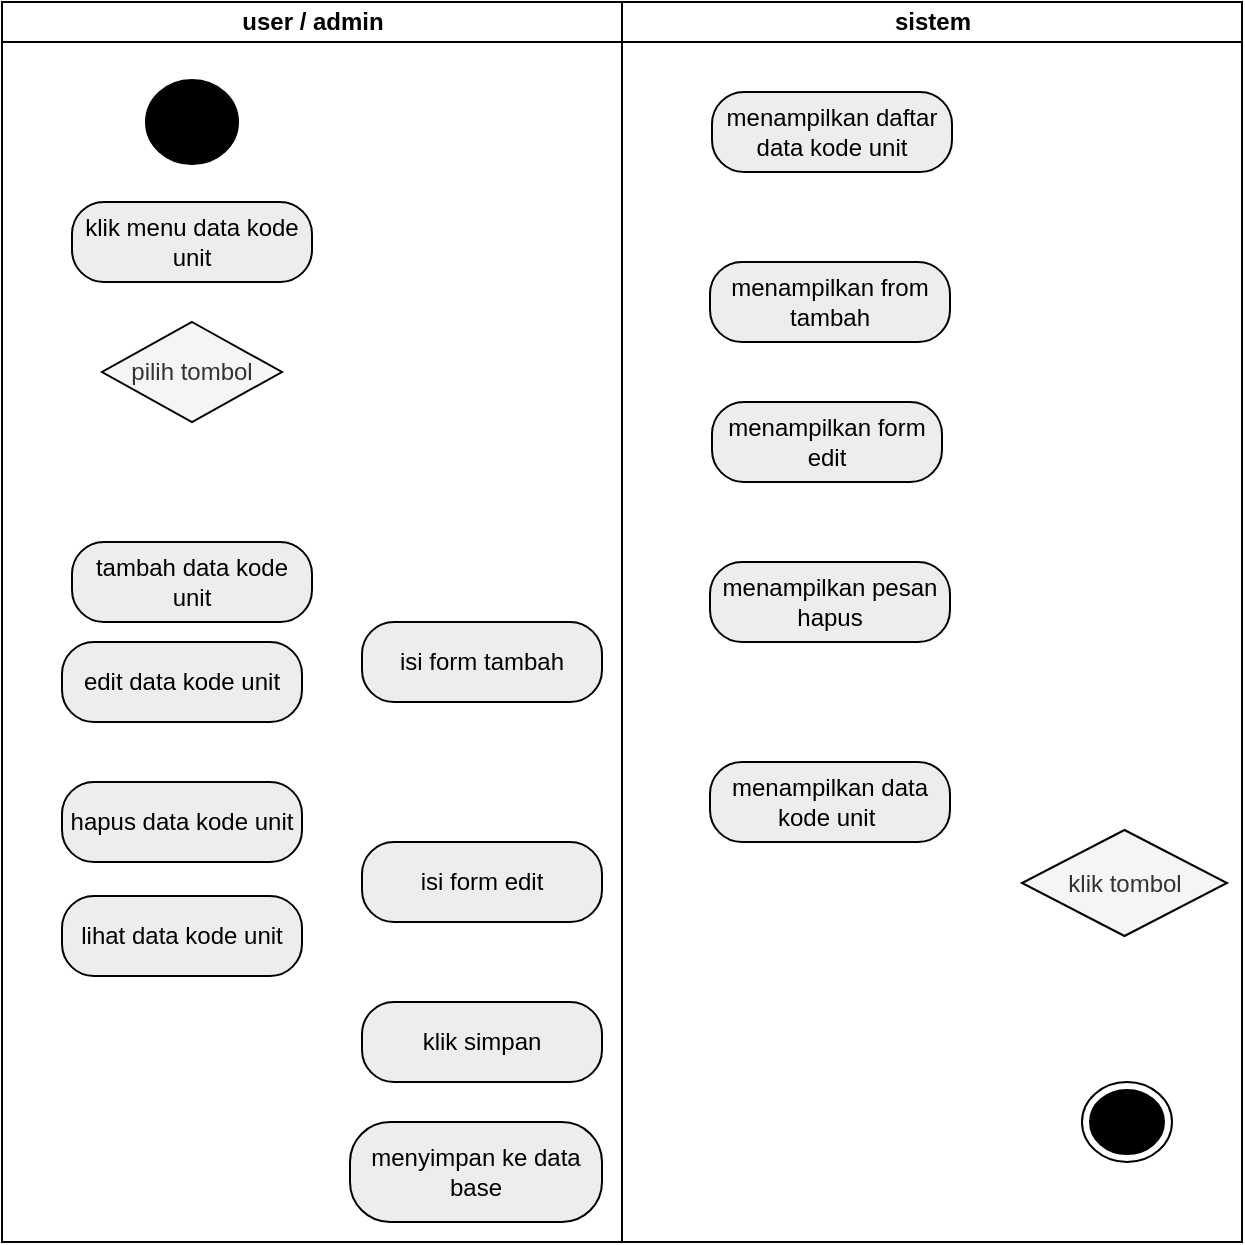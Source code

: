 <mxfile version="24.2.1" type="github">
  <diagram id="IdidUky-KIUyR3QSsNpe" name="Halaman-2">
    <mxGraphModel dx="1083" dy="2964" grid="1" gridSize="10" guides="1" tooltips="1" connect="1" arrows="1" fold="1" page="1" pageScale="1" pageWidth="827" pageHeight="1169" math="0" shadow="0">
      <root>
        <mxCell id="0" />
        <mxCell id="1" parent="0" />
        <mxCell id="Gs3XBOLRb-tRDfCd1acK-1" value="sistem" style="swimlane;startSize=20;html=1;" parent="1" vertex="1">
          <mxGeometry x="370" y="-2220" width="310" height="620" as="geometry" />
        </mxCell>
        <mxCell id="Gs3XBOLRb-tRDfCd1acK-2" value="menampilkan daftar data kode unit" style="rounded=1;whiteSpace=wrap;html=1;arcSize=40;fontColor=#000000;fillColor=#ededed;strokeColor=#000000;" parent="Gs3XBOLRb-tRDfCd1acK-1" vertex="1">
          <mxGeometry x="45" y="45" width="120" height="40" as="geometry" />
        </mxCell>
        <mxCell id="Gs3XBOLRb-tRDfCd1acK-4" value="menampilkan from tambah" style="rounded=1;whiteSpace=wrap;html=1;arcSize=40;fontColor=#000000;fillColor=#ededed;strokeColor=#000000;" parent="Gs3XBOLRb-tRDfCd1acK-1" vertex="1">
          <mxGeometry x="44" y="130" width="120" height="40" as="geometry" />
        </mxCell>
        <mxCell id="Gs3XBOLRb-tRDfCd1acK-6" value="menampilkan pesan hapus&lt;span style=&quot;color: rgba(0, 0, 0, 0); font-family: monospace; font-size: 0px; text-align: start; text-wrap: nowrap;&quot;&gt;%3CmxGraphModel%3E%3Croot%3E%3CmxCell%20id%3D%220%22%2F%3E%3CmxCell%20id%3D%221%22%20parent%3D%220%22%2F%3E%3CmxCell%20id%3D%222%22%20value%3D%22isi%20form%20edit%22%20style%3D%22rounded%3D1%3BwhiteSpace%3Dwrap%3Bhtml%3D1%3BarcSize%3D40%3BfontColor%3D%23000000%3BfillColor%3D%23ededed%3BstrokeColor%3D%23000000%3B%22%20vertex%3D%221%22%20parent%3D%221%22%3E%3CmxGeometry%20x%3D%22240%22%20y%3D%22-1800%22%20width%3D%22120%22%20height%3D%2240%22%20as%3D%22geometry%22%2F%3E%3C%2FmxCell%3E%3C%2Froot%3E%3C%2FmxGraphModel%3E&lt;/span&gt;" style="rounded=1;whiteSpace=wrap;html=1;arcSize=40;fontColor=#000000;fillColor=#ededed;strokeColor=#000000;" parent="Gs3XBOLRb-tRDfCd1acK-1" vertex="1">
          <mxGeometry x="44" y="280" width="120" height="40" as="geometry" />
        </mxCell>
        <mxCell id="Gs3XBOLRb-tRDfCd1acK-8" value="klik tombol" style="rhombus;whiteSpace=wrap;html=1;fillColor=#f5f5f5;fontColor=#333333;strokeColor=#000000;" parent="Gs3XBOLRb-tRDfCd1acK-1" vertex="1">
          <mxGeometry x="200" y="414" width="102.5" height="53" as="geometry" />
        </mxCell>
        <mxCell id="Gs3XBOLRb-tRDfCd1acK-9" value="" style="ellipse;html=1;shape=endState;fillColor=#000000;strokeColor=#000000;" parent="Gs3XBOLRb-tRDfCd1acK-1" vertex="1">
          <mxGeometry x="230" y="540" width="45" height="40" as="geometry" />
        </mxCell>
        <mxCell id="zH55t5bICsKzoF4n63Ts-15" value="menampilkan form edit" style="rounded=1;whiteSpace=wrap;html=1;arcSize=40;fontColor=#000000;fillColor=#ededed;strokeColor=#000000;" parent="Gs3XBOLRb-tRDfCd1acK-1" vertex="1">
          <mxGeometry x="45" y="200" width="115" height="40" as="geometry" />
        </mxCell>
        <mxCell id="mECVF2H7ZgFdXUrgGUOv-4" value="menampilkan data kode unit&amp;nbsp;&lt;span style=&quot;color: rgba(0, 0, 0, 0); font-family: monospace; font-size: 0px; text-align: start; text-wrap: nowrap;&quot;&gt;%3CmxGraphModel%3E%3Croot%3E%3CmxCell%20id%3D%220%22%2F%3E%3CmxCell%20id%3D%221%22%20parent%3D%220%22%2F%3E%3CmxCell%20id%3D%222%22%20value%3D%22isi%20form%20edit%22%20style%3D%22rounded%3D1%3BwhiteSpace%3Dwrap%3Bhtml%3D1%3BarcSize%3D40%3BfontColor%3D%23000000%3BfillColor%3D%23ededed%3BstrokeColor%3D%23000000%3B%22%20vertex%3D%221%22%20parent%3D%221%22%3E%3CmxGeometry%20x%3D%22240%22%20y%3D%22-1800%22%20width%3D%22120%22%20height%3D%2240%22%20as%3D%22geometry%22%2F%3E%3C%2FmxCell%3E%3C%2Froot%3E%3C%2FmxGraphModel%3E&lt;/span&gt;" style="rounded=1;whiteSpace=wrap;html=1;arcSize=40;fontColor=#000000;fillColor=#ededed;strokeColor=#000000;" vertex="1" parent="Gs3XBOLRb-tRDfCd1acK-1">
          <mxGeometry x="44" y="380" width="120" height="40" as="geometry" />
        </mxCell>
        <mxCell id="zH55t5bICsKzoF4n63Ts-1" value="user / admin" style="swimlane;startSize=20;html=1;" parent="1" vertex="1">
          <mxGeometry x="60" y="-2220" width="310" height="620" as="geometry" />
        </mxCell>
        <mxCell id="zH55t5bICsKzoF4n63Ts-3" value="" style="ellipse;html=1;shape=startState;fillColor=#000000;strokeColor=#000000;" parent="zH55t5bICsKzoF4n63Ts-1" vertex="1">
          <mxGeometry x="68" y="35" width="54" height="50" as="geometry" />
        </mxCell>
        <mxCell id="zH55t5bICsKzoF4n63Ts-5" value="klik menu data kode unit" style="rounded=1;whiteSpace=wrap;html=1;arcSize=40;fontColor=#000000;fillColor=#ededed;strokeColor=#000000;" parent="zH55t5bICsKzoF4n63Ts-1" vertex="1">
          <mxGeometry x="35" y="100" width="120" height="40" as="geometry" />
        </mxCell>
        <mxCell id="zH55t5bICsKzoF4n63Ts-6" value="isi form tambah" style="rounded=1;whiteSpace=wrap;html=1;arcSize=40;fontColor=#000000;fillColor=#ededed;strokeColor=#000000;" parent="zH55t5bICsKzoF4n63Ts-1" vertex="1">
          <mxGeometry x="180" y="310" width="120" height="40" as="geometry" />
        </mxCell>
        <mxCell id="zH55t5bICsKzoF4n63Ts-7" value="tambah data kode unit" style="rounded=1;whiteSpace=wrap;html=1;arcSize=40;fontColor=#000000;fillColor=#ededed;strokeColor=#000000;" parent="zH55t5bICsKzoF4n63Ts-1" vertex="1">
          <mxGeometry x="35" y="270" width="120" height="40" as="geometry" />
        </mxCell>
        <mxCell id="zH55t5bICsKzoF4n63Ts-8" value="hapus data kode unit" style="rounded=1;whiteSpace=wrap;html=1;arcSize=40;fontColor=#000000;fillColor=#ededed;strokeColor=#000000;" parent="zH55t5bICsKzoF4n63Ts-1" vertex="1">
          <mxGeometry x="30" y="390" width="120" height="40" as="geometry" />
        </mxCell>
        <mxCell id="zH55t5bICsKzoF4n63Ts-11" value="isi form edit" style="rounded=1;whiteSpace=wrap;html=1;arcSize=40;fontColor=#000000;fillColor=#ededed;strokeColor=#000000;" parent="zH55t5bICsKzoF4n63Ts-1" vertex="1">
          <mxGeometry x="180" y="420" width="120" height="40" as="geometry" />
        </mxCell>
        <mxCell id="zH55t5bICsKzoF4n63Ts-13" value="pilih tombol" style="rhombus;whiteSpace=wrap;html=1;fillColor=#f5f5f5;fontColor=#333333;strokeColor=#000000;" parent="zH55t5bICsKzoF4n63Ts-1" vertex="1">
          <mxGeometry x="50" y="160" width="90" height="50" as="geometry" />
        </mxCell>
        <mxCell id="XiZk2OQl7-sErzsV6tRc-1" value="lihat data kode unit" style="rounded=1;whiteSpace=wrap;html=1;arcSize=40;fontColor=#000000;fillColor=#ededed;strokeColor=#000000;" parent="zH55t5bICsKzoF4n63Ts-1" vertex="1">
          <mxGeometry x="30" y="447" width="120" height="40" as="geometry" />
        </mxCell>
        <mxCell id="XiZk2OQl7-sErzsV6tRc-2" value="edit data kode unit" style="rounded=1;whiteSpace=wrap;html=1;arcSize=40;fontColor=#000000;fillColor=#ededed;strokeColor=#000000;" parent="zH55t5bICsKzoF4n63Ts-1" vertex="1">
          <mxGeometry x="30" y="320" width="120" height="40" as="geometry" />
        </mxCell>
        <mxCell id="zH55t5bICsKzoF4n63Ts-16" value="menyimpan ke data base" style="rounded=1;whiteSpace=wrap;html=1;arcSize=40;fontColor=#000000;fillColor=#ededed;strokeColor=#000000;" parent="zH55t5bICsKzoF4n63Ts-1" vertex="1">
          <mxGeometry x="174" y="560" width="126" height="50" as="geometry" />
        </mxCell>
        <mxCell id="mECVF2H7ZgFdXUrgGUOv-3" value="klik simpan" style="rounded=1;whiteSpace=wrap;html=1;arcSize=40;fontColor=#000000;fillColor=#ededed;strokeColor=#000000;" vertex="1" parent="zH55t5bICsKzoF4n63Ts-1">
          <mxGeometry x="180" y="500" width="120" height="40" as="geometry" />
        </mxCell>
      </root>
    </mxGraphModel>
  </diagram>
</mxfile>
